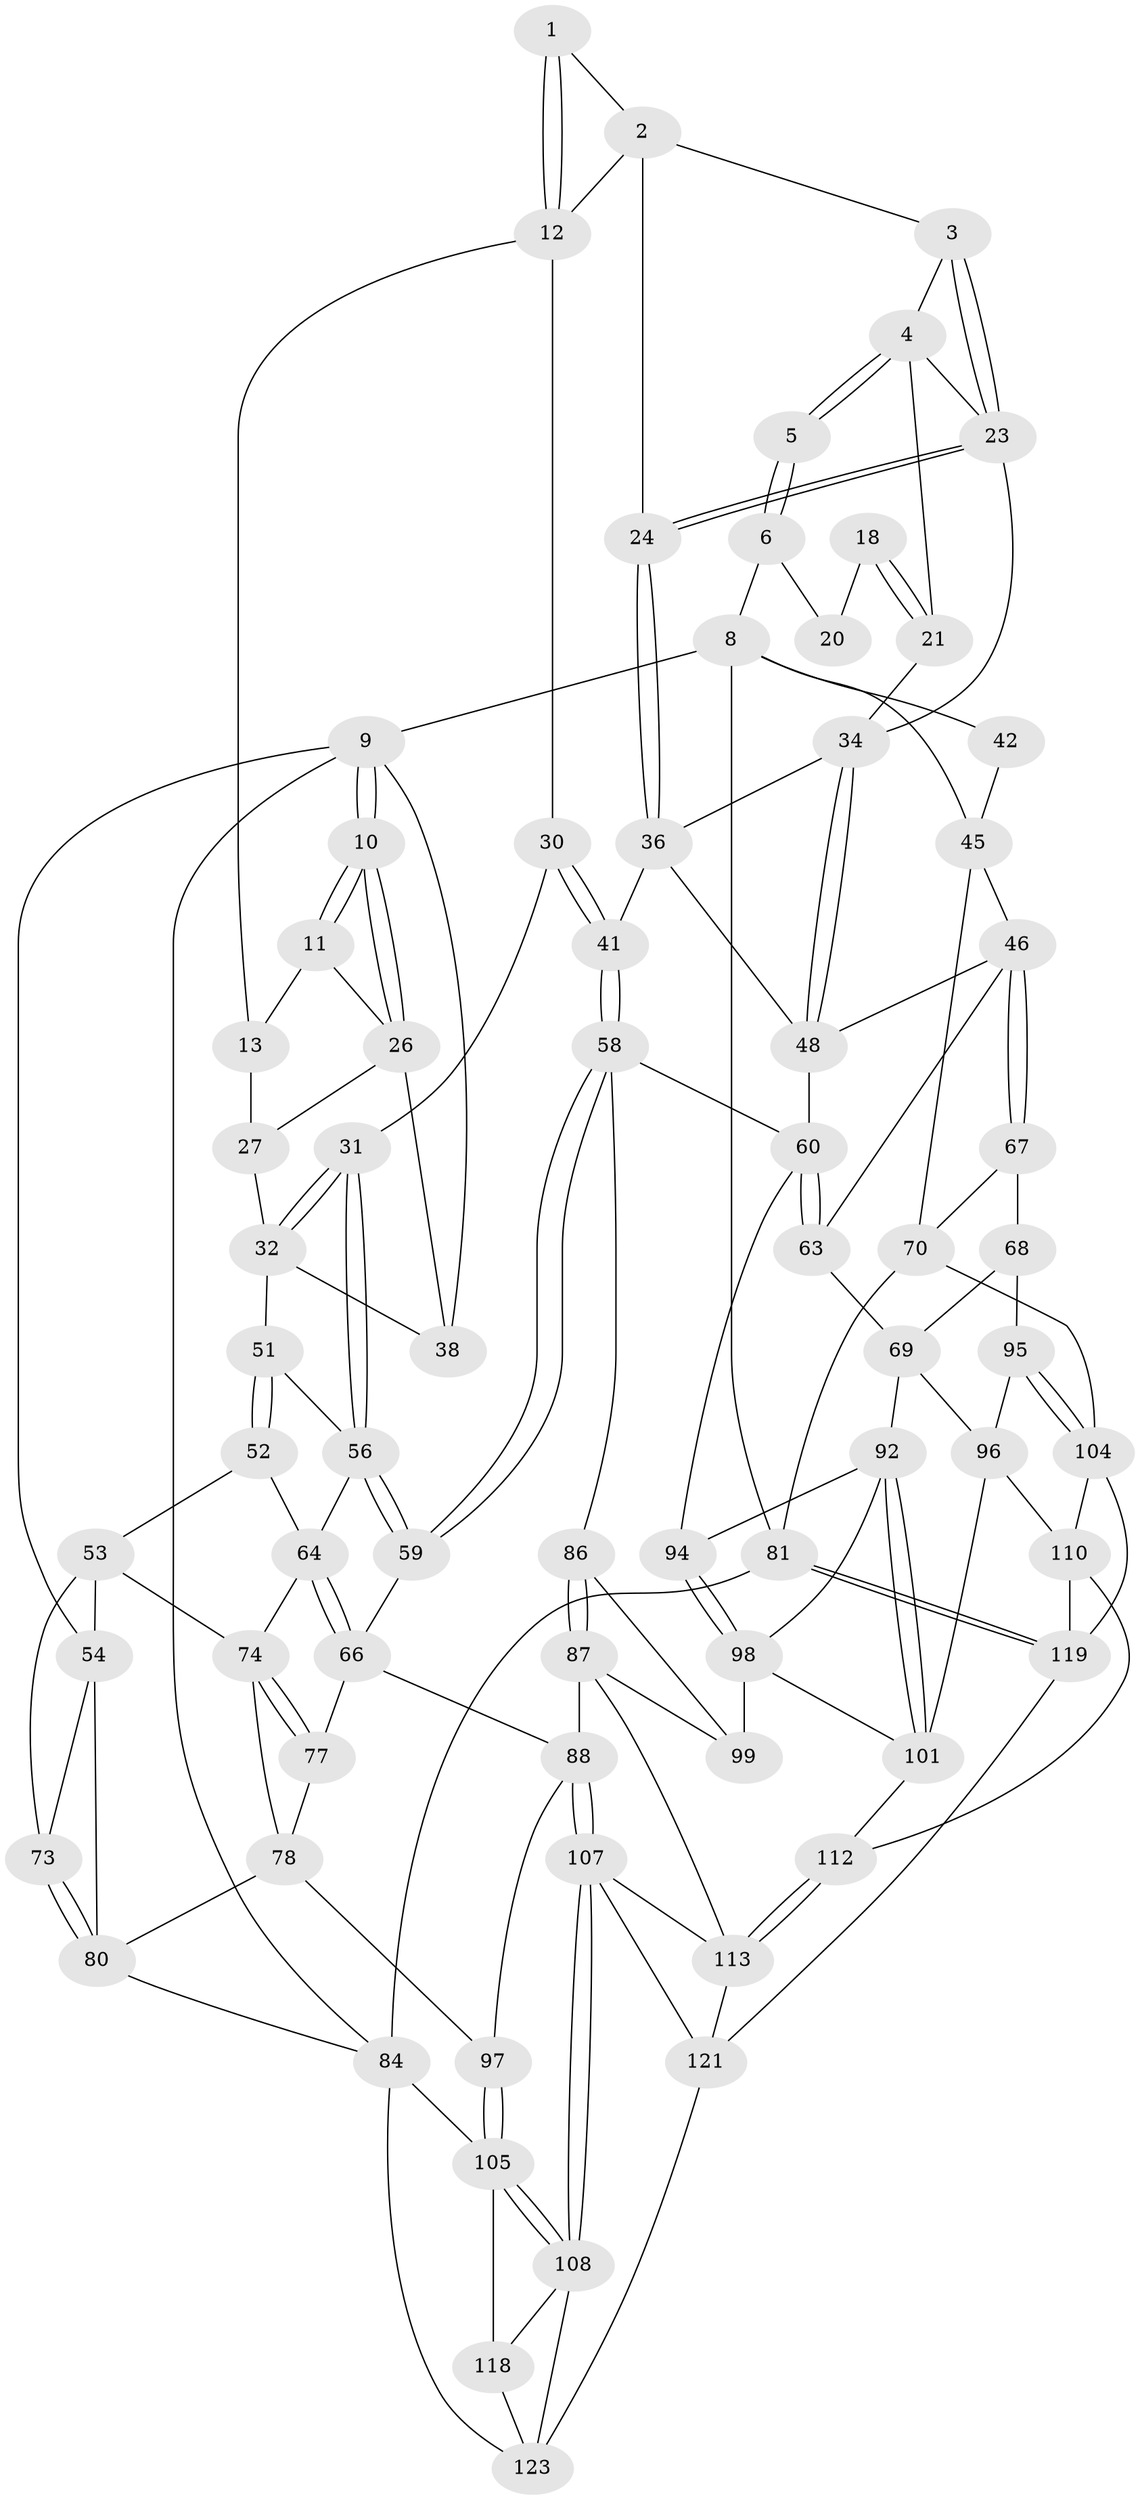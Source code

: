 // original degree distribution, {3: 0.03225806451612903, 4: 0.20967741935483872, 5: 0.532258064516129, 6: 0.22580645161290322}
// Generated by graph-tools (version 1.1) at 2025/42/03/06/25 10:42:34]
// undirected, 74 vertices, 164 edges
graph export_dot {
graph [start="1"]
  node [color=gray90,style=filled];
  1 [pos="+0.3361387175453841+0"];
  2 [pos="+0.5577614947523998+0",super="+16"];
  3 [pos="+0.6222013598789071+0"];
  4 [pos="+0.6590751651629065+0",super="+22"];
  5 [pos="+0.8127938661551568+0"];
  6 [pos="+1+0",super="+7"];
  8 [pos="+1+0",super="+43"];
  9 [pos="+0+0",super="+37"];
  10 [pos="+0+0"];
  11 [pos="+0.26608740612035287+0",super="+15"];
  12 [pos="+0.329892908265329+0.056039363566288664",super="+17"];
  13 [pos="+0.24798934992590252+0.09222465463022454",super="+14"];
  18 [pos="+0.8128079153314444+0",super="+19"];
  20 [pos="+0.8587989264051422+0.19958213101720879",super="+44"];
  21 [pos="+0.789051046092841+0.21391060282328797",super="+33"];
  23 [pos="+0.5547441464413507+0.14605441293298926",super="+25"];
  24 [pos="+0.5482076228494771+0.15101185730254543"];
  26 [pos="+0.14534730362382967+0.07445061336139909",super="+28"];
  27 [pos="+0.19165717063365484+0.13083901737209802",super="+29"];
  30 [pos="+0.38625546970218727+0.2407108695739605"];
  31 [pos="+0.3703765616437834+0.24730136589624863"];
  32 [pos="+0.2759185955856078+0.2382868105682873",super="+39"];
  34 [pos="+0.7737948104279625+0.26331323977949206",super="+35"];
  36 [pos="+0.6142754094194387+0.2459653028282963",super="+40"];
  38 [pos="+0.06951821095587235+0.1789266726611427"];
  41 [pos="+0.43742325195751497+0.27794290086724777"];
  42 [pos="+0.941920177270454+0.21994209787504806"];
  45 [pos="+0.9955429604496253+0.25276252097778046",super="+49"];
  46 [pos="+0.9019664961986696+0.3698956192809631",super="+47"];
  48 [pos="+0.7757250000112256+0.2768480469793731",super="+50"];
  51 [pos="+0.1667795424996076+0.29368518648421965"];
  52 [pos="+0.13460346103603604+0.35552300209462767"];
  53 [pos="+0.12973098945059003+0.3593187107300343",super="+72"];
  54 [pos="+0.020498040236619573+0.3521797499174928",super="+55"];
  56 [pos="+0.3467826040267353+0.3299230167596817",super="+57"];
  58 [pos="+0.49169011821225395+0.5101875517057232",super="+62"];
  59 [pos="+0.37405127350311246+0.48647691542211224"];
  60 [pos="+0.6134838970052875+0.4959281961737654",super="+61"];
  63 [pos="+0.7083515334775263+0.47017423493241983"];
  64 [pos="+0.26916512654156177+0.4218350379591332",super="+65"];
  66 [pos="+0.35130960043266685+0.4937275193524247",super="+76"];
  67 [pos="+0.9316638585652607+0.4062216100971437",super="+71"];
  68 [pos="+0.8020387263876677+0.5237180784737101",super="+90"];
  69 [pos="+0.7729202814225785+0.5200334002426619",super="+91"];
  70 [pos="+1+0.518784395907689",super="+82"];
  73 [pos="+0.027240396730399883+0.4822473504369056"];
  74 [pos="+0.22141724739807725+0.4697403307603536",super="+75"];
  77 [pos="+0.23207216081514767+0.5767644842664005"];
  78 [pos="+0.14344198084508294+0.5313132306623862",super="+79"];
  80 [pos="+0+0.5856677133019496",super="+83"];
  81 [pos="+1+1"];
  84 [pos="+0+0.7182262314279015",super="+85"];
  86 [pos="+0.37581762555961434+0.693456438447707"];
  87 [pos="+0.3547143148852828+0.7047858037092035",super="+111"];
  88 [pos="+0.3060084436765937+0.7035075528923898",super="+89"];
  92 [pos="+0.6839952070960834+0.664563103406001",super="+93"];
  94 [pos="+0.5835848488427027+0.5722555822558789"];
  95 [pos="+0.872739754958547+0.6784475151418469"];
  96 [pos="+0.8294434464866757+0.7053474962177018",super="+103"];
  97 [pos="+0.16085482336899826+0.6581384420070391"];
  98 [pos="+0.5432933853258559+0.733628960450864",super="+100"];
  99 [pos="+0.5418609120681547+0.7335905718113794"];
  101 [pos="+0.6956983789462804+0.7808639291315632",super="+102"];
  104 [pos="+1+0.7775740011116798",super="+109"];
  105 [pos="+0.09446131563269779+0.7671162457368568",super="+106"];
  107 [pos="+0.23778877673296395+0.8451769077445114",super="+115"];
  108 [pos="+0.22174302633676024+0.8508436879829412",super="+117"];
  110 [pos="+0.8646380131578424+0.850751815482855",super="+116"];
  112 [pos="+0.5980049820423659+0.9316681497896875"];
  113 [pos="+0.46423757984620667+0.8930722299986831",super="+114"];
  118 [pos="+0.08412314948317533+0.9217777177521924"];
  119 [pos="+0.9499257201937826+1",super="+120"];
  121 [pos="+0.3418511385335917+0.9667711765586281",super="+122"];
  123 [pos="+0.210708264252377+1",super="+124"];
  1 -- 2;
  1 -- 12;
  1 -- 12;
  2 -- 3;
  2 -- 24;
  2 -- 12;
  3 -- 4;
  3 -- 23;
  3 -- 23;
  4 -- 5;
  4 -- 5;
  4 -- 21;
  4 -- 23;
  5 -- 6;
  5 -- 6;
  6 -- 20 [weight=2];
  6 -- 8;
  8 -- 9;
  8 -- 81;
  8 -- 42;
  8 -- 45;
  9 -- 10;
  9 -- 10;
  9 -- 38;
  9 -- 54;
  9 -- 84;
  10 -- 11;
  10 -- 11;
  10 -- 26;
  10 -- 26;
  11 -- 26;
  11 -- 13;
  12 -- 13;
  12 -- 30;
  13 -- 27 [weight=2];
  18 -- 21 [weight=2];
  18 -- 21;
  18 -- 20;
  21 -- 34;
  23 -- 24;
  23 -- 24;
  23 -- 34;
  24 -- 36;
  24 -- 36;
  26 -- 27;
  26 -- 38;
  27 -- 32;
  30 -- 31;
  30 -- 41;
  30 -- 41;
  31 -- 32;
  31 -- 32;
  31 -- 56;
  31 -- 56;
  32 -- 51;
  32 -- 38;
  34 -- 48;
  34 -- 48;
  34 -- 36;
  36 -- 41;
  36 -- 48;
  41 -- 58;
  41 -- 58;
  42 -- 45;
  45 -- 46;
  45 -- 70;
  46 -- 67;
  46 -- 67;
  46 -- 48;
  46 -- 63;
  48 -- 60;
  51 -- 52;
  51 -- 52;
  51 -- 56;
  52 -- 53;
  52 -- 64;
  53 -- 54;
  53 -- 73;
  53 -- 74;
  54 -- 73;
  54 -- 80;
  56 -- 59;
  56 -- 59;
  56 -- 64;
  58 -- 59;
  58 -- 59;
  58 -- 86;
  58 -- 60;
  59 -- 66;
  60 -- 63;
  60 -- 63;
  60 -- 94;
  63 -- 69;
  64 -- 66;
  64 -- 66;
  64 -- 74;
  66 -- 77;
  66 -- 88;
  67 -- 68 [weight=2];
  67 -- 70;
  68 -- 69;
  68 -- 95;
  69 -- 96;
  69 -- 92;
  70 -- 104;
  70 -- 81;
  73 -- 80;
  73 -- 80;
  74 -- 77;
  74 -- 77;
  74 -- 78;
  77 -- 78;
  78 -- 80;
  78 -- 97;
  80 -- 84;
  81 -- 119;
  81 -- 119;
  81 -- 84;
  84 -- 105;
  84 -- 123;
  86 -- 87;
  86 -- 87;
  86 -- 99;
  87 -- 88;
  87 -- 113;
  87 -- 99;
  88 -- 107;
  88 -- 107;
  88 -- 97;
  92 -- 101;
  92 -- 101;
  92 -- 94;
  92 -- 98;
  94 -- 98;
  94 -- 98;
  95 -- 96;
  95 -- 104;
  95 -- 104;
  96 -- 101;
  96 -- 110;
  97 -- 105;
  97 -- 105;
  98 -- 99;
  98 -- 101;
  101 -- 112;
  104 -- 110;
  104 -- 119;
  105 -- 108;
  105 -- 108;
  105 -- 118;
  107 -- 108;
  107 -- 108;
  107 -- 121;
  107 -- 113;
  108 -- 123;
  108 -- 118;
  110 -- 112;
  110 -- 119;
  112 -- 113;
  112 -- 113;
  113 -- 121;
  118 -- 123;
  119 -- 121;
  121 -- 123;
}

